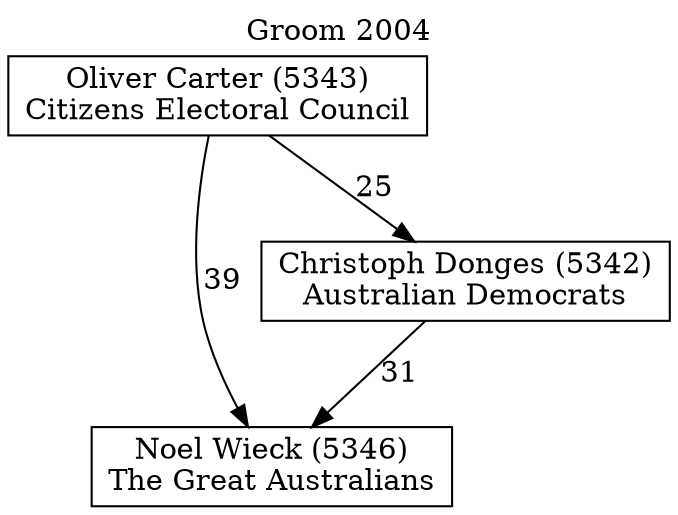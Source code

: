 // House preference flow
digraph "Noel Wieck (5346)_Groom_2004" {
	graph [label="Groom 2004" labelloc=t mclimit=10]
	node [shape=box]
	"Noel Wieck (5346)" [label="Noel Wieck (5346)
The Great Australians"]
	"Christoph Donges (5342)" [label="Christoph Donges (5342)
Australian Democrats"]
	"Oliver Carter (5343)" [label="Oliver Carter (5343)
Citizens Electoral Council"]
	"Christoph Donges (5342)" -> "Noel Wieck (5346)" [label=31]
	"Oliver Carter (5343)" -> "Christoph Donges (5342)" [label=25]
	"Oliver Carter (5343)" -> "Noel Wieck (5346)" [label=39]
}
